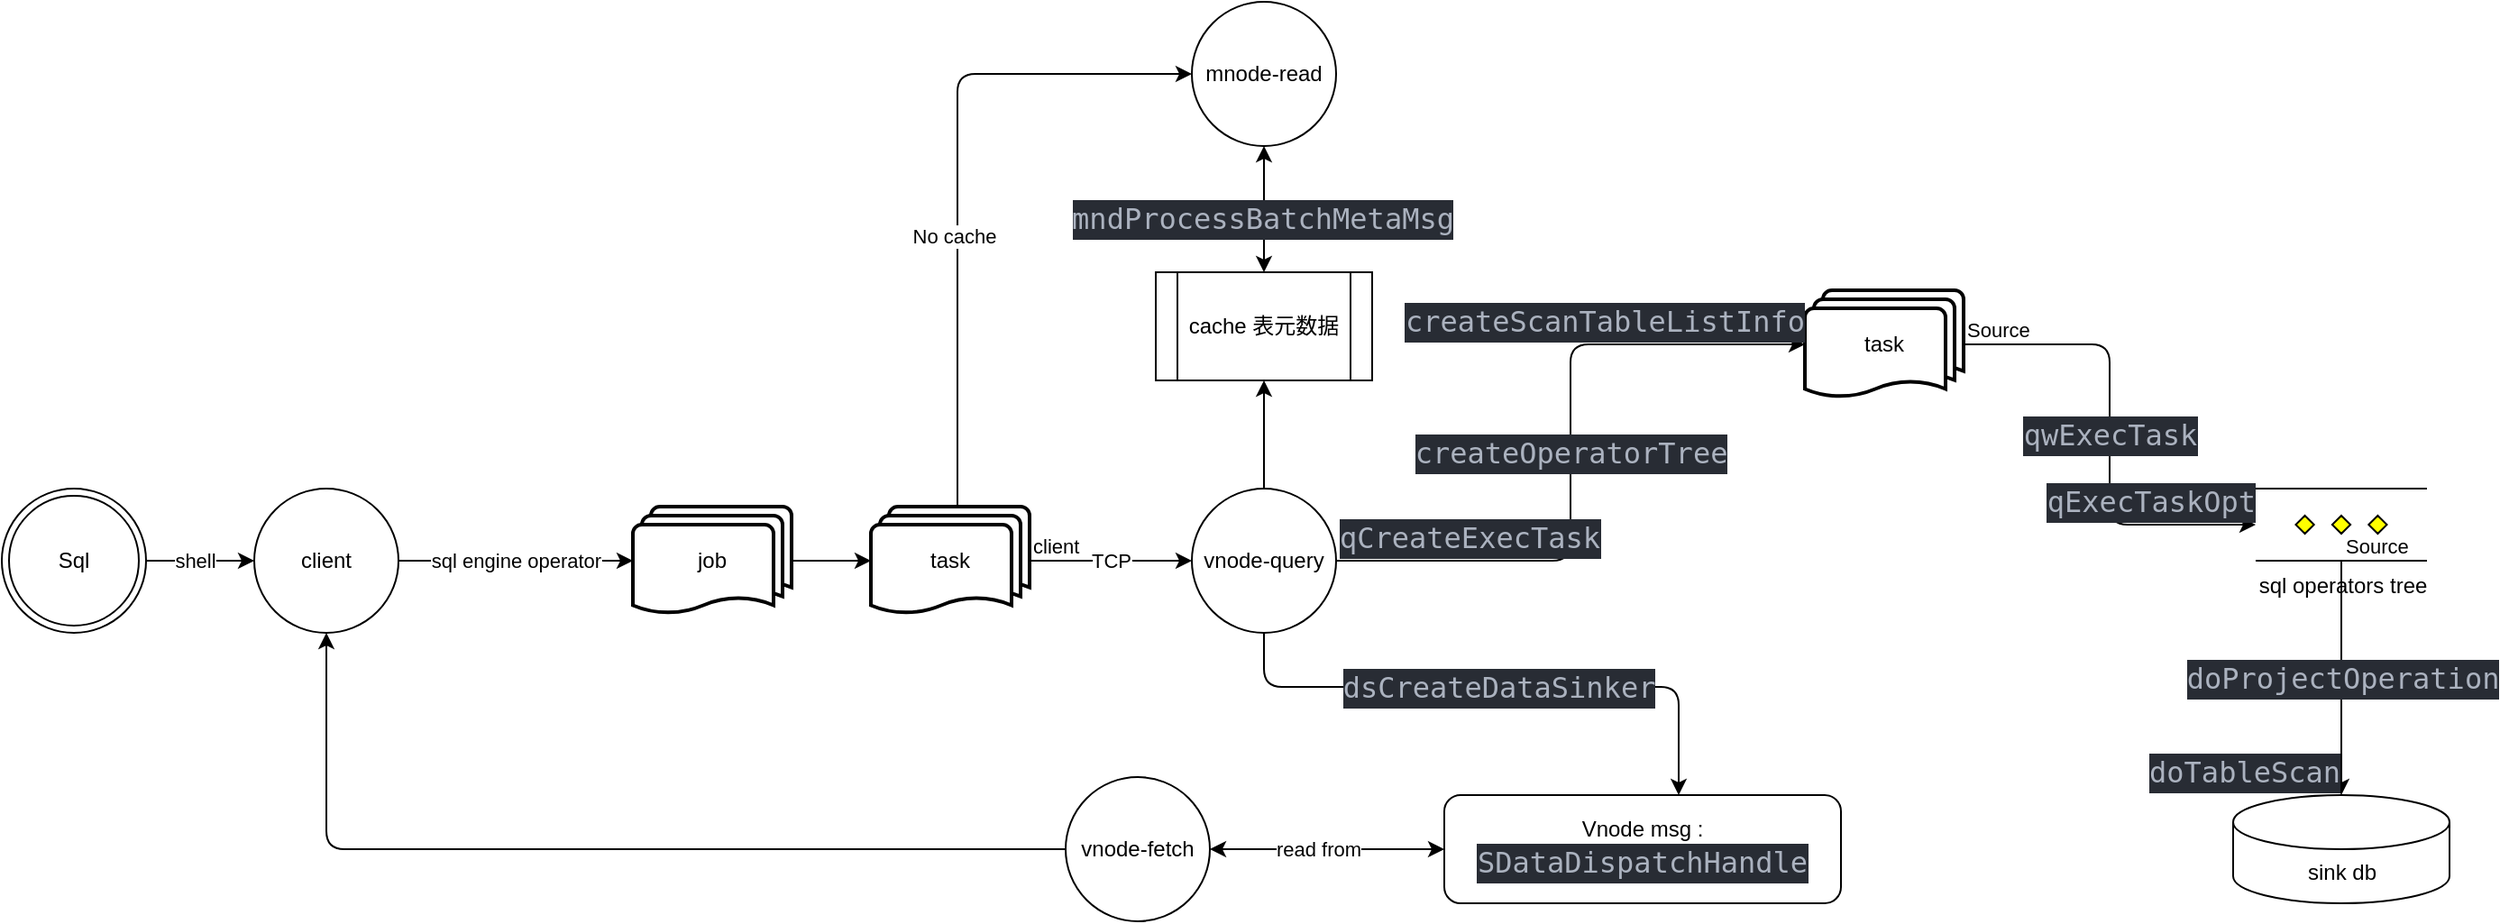 <mxfile version="21.1.6" type="github">
  <diagram name="第 1 页" id="pvW5DdFDqltU3lUuFQCv">
    <mxGraphModel dx="2284" dy="1864" grid="1" gridSize="10" guides="1" tooltips="1" connect="1" arrows="1" fold="1" page="1" pageScale="1" pageWidth="850" pageHeight="1100" math="0" shadow="0">
      <root>
        <mxCell id="0" />
        <mxCell id="1" parent="0" />
        <mxCell id="CJ5wkjtlqgmqb4swZ3ES-1" value="" style="endArrow=classic;html=1;rounded=0;" edge="1" parent="1" source="CJ5wkjtlqgmqb4swZ3ES-8" target="CJ5wkjtlqgmqb4swZ3ES-14">
          <mxGeometry relative="1" as="geometry">
            <mxPoint x="380" y="180.5" as="sourcePoint" />
            <mxPoint x="530" y="180" as="targetPoint" />
          </mxGeometry>
        </mxCell>
        <mxCell id="CJ5wkjtlqgmqb4swZ3ES-2" value="TCP" style="edgeLabel;resizable=0;html=1;align=center;verticalAlign=middle;" connectable="0" vertex="1" parent="CJ5wkjtlqgmqb4swZ3ES-1">
          <mxGeometry relative="1" as="geometry" />
        </mxCell>
        <mxCell id="CJ5wkjtlqgmqb4swZ3ES-3" value="client" style="edgeLabel;resizable=0;html=1;align=left;verticalAlign=bottom;" connectable="0" vertex="1" parent="CJ5wkjtlqgmqb4swZ3ES-1">
          <mxGeometry x="-1" relative="1" as="geometry" />
        </mxCell>
        <mxCell id="CJ5wkjtlqgmqb4swZ3ES-4" style="edgeStyle=orthogonalEdgeStyle;rounded=0;orthogonalLoop=1;jettySize=auto;html=1;exitX=1;exitY=0.5;exitDx=0;exitDy=0;exitPerimeter=0;entryX=0;entryY=0.5;entryDx=0;entryDy=0;entryPerimeter=0;" edge="1" parent="1" source="CJ5wkjtlqgmqb4swZ3ES-5" target="CJ5wkjtlqgmqb4swZ3ES-8">
          <mxGeometry relative="1" as="geometry" />
        </mxCell>
        <mxCell id="CJ5wkjtlqgmqb4swZ3ES-5" value="job" style="strokeWidth=2;html=1;shape=mxgraph.flowchart.multi-document;whiteSpace=wrap;" vertex="1" parent="1">
          <mxGeometry x="220" y="150" width="88" height="60" as="geometry" />
        </mxCell>
        <mxCell id="CJ5wkjtlqgmqb4swZ3ES-49" style="edgeStyle=orthogonalEdgeStyle;rounded=0;orthogonalLoop=1;jettySize=auto;html=1;" edge="1" parent="1" source="CJ5wkjtlqgmqb4swZ3ES-6" target="CJ5wkjtlqgmqb4swZ3ES-47">
          <mxGeometry relative="1" as="geometry" />
        </mxCell>
        <mxCell id="CJ5wkjtlqgmqb4swZ3ES-56" value="shell" style="edgeLabel;html=1;align=center;verticalAlign=middle;resizable=0;points=[];" vertex="1" connectable="0" parent="CJ5wkjtlqgmqb4swZ3ES-49">
          <mxGeometry x="0.218" y="-3" relative="1" as="geometry">
            <mxPoint x="-10" y="-3" as="offset" />
          </mxGeometry>
        </mxCell>
        <mxCell id="CJ5wkjtlqgmqb4swZ3ES-6" value="&lt;div&gt;Sql&lt;/div&gt;" style="ellipse;shape=doubleEllipse;whiteSpace=wrap;html=1;aspect=fixed;" vertex="1" parent="1">
          <mxGeometry x="-130" y="140" width="80" height="80" as="geometry" />
        </mxCell>
        <mxCell id="CJ5wkjtlqgmqb4swZ3ES-65" style="edgeStyle=orthogonalEdgeStyle;rounded=1;orthogonalLoop=1;jettySize=auto;html=1;entryX=0;entryY=0.5;entryDx=0;entryDy=0;" edge="1" parent="1" source="CJ5wkjtlqgmqb4swZ3ES-8" target="CJ5wkjtlqgmqb4swZ3ES-16">
          <mxGeometry relative="1" as="geometry">
            <Array as="points">
              <mxPoint x="400" y="-90" />
            </Array>
          </mxGeometry>
        </mxCell>
        <mxCell id="CJ5wkjtlqgmqb4swZ3ES-66" value="No cache" style="edgeLabel;html=1;align=center;verticalAlign=middle;resizable=0;points=[];" vertex="1" connectable="0" parent="CJ5wkjtlqgmqb4swZ3ES-65">
          <mxGeometry x="-0.189" y="2" relative="1" as="geometry">
            <mxPoint as="offset" />
          </mxGeometry>
        </mxCell>
        <mxCell id="CJ5wkjtlqgmqb4swZ3ES-8" value="task" style="strokeWidth=2;html=1;shape=mxgraph.flowchart.multi-document;whiteSpace=wrap;" vertex="1" parent="1">
          <mxGeometry x="352" y="150" width="88" height="60" as="geometry" />
        </mxCell>
        <mxCell id="CJ5wkjtlqgmqb4swZ3ES-9" value="" style="endArrow=classic;html=1;rounded=0;" edge="1" parent="1" source="CJ5wkjtlqgmqb4swZ3ES-47" target="CJ5wkjtlqgmqb4swZ3ES-5">
          <mxGeometry relative="1" as="geometry">
            <mxPoint x="460" y="50" as="sourcePoint" />
            <mxPoint x="620" y="50" as="targetPoint" />
          </mxGeometry>
        </mxCell>
        <mxCell id="CJ5wkjtlqgmqb4swZ3ES-10" value="sql engine operator" style="edgeLabel;resizable=0;html=1;align=center;verticalAlign=middle;" connectable="0" vertex="1" parent="CJ5wkjtlqgmqb4swZ3ES-9">
          <mxGeometry relative="1" as="geometry" />
        </mxCell>
        <mxCell id="CJ5wkjtlqgmqb4swZ3ES-44" style="edgeStyle=orthogonalEdgeStyle;rounded=0;orthogonalLoop=1;jettySize=auto;html=1;" edge="1" parent="1" source="CJ5wkjtlqgmqb4swZ3ES-14" target="CJ5wkjtlqgmqb4swZ3ES-43">
          <mxGeometry relative="1" as="geometry" />
        </mxCell>
        <mxCell id="CJ5wkjtlqgmqb4swZ3ES-14" value="vnode-query" style="ellipse;whiteSpace=wrap;html=1;aspect=fixed;" vertex="1" parent="1">
          <mxGeometry x="530" y="140" width="80" height="80" as="geometry" />
        </mxCell>
        <mxCell id="CJ5wkjtlqgmqb4swZ3ES-16" value="mnode-read" style="ellipse;whiteSpace=wrap;html=1;aspect=fixed;" vertex="1" parent="1">
          <mxGeometry x="530" y="-130" width="80" height="80" as="geometry" />
        </mxCell>
        <mxCell id="CJ5wkjtlqgmqb4swZ3ES-50" style="edgeStyle=orthogonalEdgeStyle;rounded=1;orthogonalLoop=1;jettySize=auto;html=1;entryX=0.5;entryY=1;entryDx=0;entryDy=0;" edge="1" parent="1" source="CJ5wkjtlqgmqb4swZ3ES-17" target="CJ5wkjtlqgmqb4swZ3ES-47">
          <mxGeometry relative="1" as="geometry" />
        </mxCell>
        <mxCell id="CJ5wkjtlqgmqb4swZ3ES-17" value="vnode-fetch" style="ellipse;whiteSpace=wrap;html=1;aspect=fixed;" vertex="1" parent="1">
          <mxGeometry x="460" y="300" width="80" height="80" as="geometry" />
        </mxCell>
        <mxCell id="CJ5wkjtlqgmqb4swZ3ES-22" value="task" style="strokeWidth=2;html=1;shape=mxgraph.flowchart.multi-document;whiteSpace=wrap;" vertex="1" parent="1">
          <mxGeometry x="870" y="30" width="88" height="60" as="geometry" />
        </mxCell>
        <mxCell id="CJ5wkjtlqgmqb4swZ3ES-23" value="" style="endArrow=classic;html=1;rounded=1;edgeStyle=elbowEdgeStyle;" edge="1" parent="1" source="CJ5wkjtlqgmqb4swZ3ES-14" target="CJ5wkjtlqgmqb4swZ3ES-22">
          <mxGeometry relative="1" as="geometry">
            <mxPoint x="1040" y="40" as="sourcePoint" />
            <mxPoint x="930" y="50" as="targetPoint" />
          </mxGeometry>
        </mxCell>
        <mxCell id="CJ5wkjtlqgmqb4swZ3ES-24" value="&lt;div style=&quot;color: rgb(171, 178, 191); background-color: rgb(40, 44, 52); font-family: &amp;quot;Cascadia Code&amp;quot;, &amp;quot;Cascadia Code&amp;quot;, monospace, &amp;quot;Droid Sans Mono&amp;quot;, &amp;quot;monospace&amp;quot;, monospace; font-weight: normal; font-size: 16px; line-height: 22px;&quot;&gt;&lt;div&gt;createOperatorTree&lt;/div&gt;&lt;/div&gt;" style="edgeLabel;resizable=0;html=1;align=center;verticalAlign=middle;" connectable="0" vertex="1" parent="CJ5wkjtlqgmqb4swZ3ES-23">
          <mxGeometry relative="1" as="geometry" />
        </mxCell>
        <mxCell id="CJ5wkjtlqgmqb4swZ3ES-25" value="&lt;div style=&quot;color: rgb(171, 178, 191); background-color: rgb(40, 44, 52); font-family: &amp;quot;Cascadia Code&amp;quot;, &amp;quot;Cascadia Code&amp;quot;, monospace, &amp;quot;Droid Sans Mono&amp;quot;, &amp;quot;monospace&amp;quot;, monospace; font-weight: normal; font-size: 16px; line-height: 22px;&quot;&gt;&lt;div&gt;qCreateExecTask&lt;/div&gt;&lt;/div&gt;" style="edgeLabel;resizable=0;html=1;align=left;verticalAlign=bottom;" connectable="0" vertex="1" parent="CJ5wkjtlqgmqb4swZ3ES-23">
          <mxGeometry x="-1" relative="1" as="geometry" />
        </mxCell>
        <mxCell id="CJ5wkjtlqgmqb4swZ3ES-26" value="&lt;div style=&quot;color: rgb(171, 178, 191); background-color: rgb(40, 44, 52); font-family: &amp;quot;Cascadia Code&amp;quot;, &amp;quot;Cascadia Code&amp;quot;, monospace, &amp;quot;Droid Sans Mono&amp;quot;, &amp;quot;monospace&amp;quot;, monospace; font-weight: normal; font-size: 16px; line-height: 22px;&quot;&gt;&lt;div&gt;createScanTableListInfo&lt;/div&gt;&lt;/div&gt;" style="edgeLabel;resizable=0;html=1;align=right;verticalAlign=bottom;" connectable="0" vertex="1" parent="CJ5wkjtlqgmqb4swZ3ES-23">
          <mxGeometry x="1" relative="1" as="geometry" />
        </mxCell>
        <mxCell id="CJ5wkjtlqgmqb4swZ3ES-27" value="" style="endArrow=classic;html=1;rounded=1;edgeStyle=orthogonalEdgeStyle;" edge="1" parent="1" source="CJ5wkjtlqgmqb4swZ3ES-14" target="CJ5wkjtlqgmqb4swZ3ES-52">
          <mxGeometry relative="1" as="geometry">
            <mxPoint x="890" y="30" as="sourcePoint" />
            <mxPoint x="1010" y="240" as="targetPoint" />
            <Array as="points">
              <mxPoint x="570" y="250" />
              <mxPoint x="800" y="250" />
            </Array>
          </mxGeometry>
        </mxCell>
        <mxCell id="CJ5wkjtlqgmqb4swZ3ES-28" value="&lt;div style=&quot;color: rgb(171, 178, 191); background-color: rgb(40, 44, 52); font-family: &amp;quot;Cascadia Code&amp;quot;, &amp;quot;Cascadia Code&amp;quot;, monospace, &amp;quot;Droid Sans Mono&amp;quot;, &amp;quot;monospace&amp;quot;, monospace; font-weight: normal; font-size: 16px; line-height: 22px;&quot;&gt;&lt;div&gt;dsCreateDataSinker&lt;/div&gt;&lt;/div&gt;" style="edgeLabel;resizable=0;html=1;align=center;verticalAlign=middle;" connectable="0" vertex="1" parent="CJ5wkjtlqgmqb4swZ3ES-27">
          <mxGeometry relative="1" as="geometry" />
        </mxCell>
        <mxCell id="CJ5wkjtlqgmqb4swZ3ES-31" value="" style="endArrow=classic;html=1;rounded=1;edgeStyle=elbowEdgeStyle;" edge="1" parent="1" source="CJ5wkjtlqgmqb4swZ3ES-22" target="CJ5wkjtlqgmqb4swZ3ES-35">
          <mxGeometry relative="1" as="geometry">
            <mxPoint x="1000" y="180" as="sourcePoint" />
            <mxPoint x="1390" y="270" as="targetPoint" />
          </mxGeometry>
        </mxCell>
        <mxCell id="CJ5wkjtlqgmqb4swZ3ES-32" value="&lt;div style=&quot;color: rgb(171, 178, 191); background-color: rgb(40, 44, 52); font-family: &amp;quot;Cascadia Code&amp;quot;, &amp;quot;Cascadia Code&amp;quot;, monospace, &amp;quot;Droid Sans Mono&amp;quot;, &amp;quot;monospace&amp;quot;, monospace; font-weight: normal; font-size: 16px; line-height: 22px;&quot;&gt;&lt;div&gt;qwExecTask&lt;/div&gt;&lt;/div&gt;" style="edgeLabel;resizable=0;html=1;align=center;verticalAlign=middle;" connectable="0" vertex="1" parent="CJ5wkjtlqgmqb4swZ3ES-31">
          <mxGeometry relative="1" as="geometry" />
        </mxCell>
        <mxCell id="CJ5wkjtlqgmqb4swZ3ES-33" value="Source" style="edgeLabel;resizable=0;html=1;align=left;verticalAlign=bottom;" connectable="0" vertex="1" parent="CJ5wkjtlqgmqb4swZ3ES-31">
          <mxGeometry x="-1" relative="1" as="geometry" />
        </mxCell>
        <mxCell id="CJ5wkjtlqgmqb4swZ3ES-34" value="&lt;div style=&quot;color: rgb(171, 178, 191); background-color: rgb(40, 44, 52); font-family: &amp;quot;Cascadia Code&amp;quot;, &amp;quot;Cascadia Code&amp;quot;, monospace, &amp;quot;Droid Sans Mono&amp;quot;, &amp;quot;monospace&amp;quot;, monospace; font-weight: normal; font-size: 16px; line-height: 22px;&quot;&gt;&lt;div&gt;qExecTaskOpt&lt;/div&gt;&lt;/div&gt;" style="edgeLabel;resizable=0;html=1;align=right;verticalAlign=bottom;" connectable="0" vertex="1" parent="CJ5wkjtlqgmqb4swZ3ES-31">
          <mxGeometry x="1" relative="1" as="geometry" />
        </mxCell>
        <mxCell id="CJ5wkjtlqgmqb4swZ3ES-35" value="sql operators tree" style="verticalLabelPosition=bottom;verticalAlign=top;html=1;shape=mxgraph.flowchart.parallel_mode;pointerEvents=1;fillStyle=auto;" vertex="1" parent="1">
          <mxGeometry x="1120" y="140" width="95" height="40" as="geometry" />
        </mxCell>
        <mxCell id="CJ5wkjtlqgmqb4swZ3ES-36" value="sink db" style="shape=cylinder3;whiteSpace=wrap;html=1;boundedLbl=1;backgroundOutline=1;size=15;" vertex="1" parent="1">
          <mxGeometry x="1107.5" y="310" width="120" height="60" as="geometry" />
        </mxCell>
        <mxCell id="CJ5wkjtlqgmqb4swZ3ES-43" value="cache 表元数据" style="shape=process;whiteSpace=wrap;html=1;backgroundOutline=1;" vertex="1" parent="1">
          <mxGeometry x="510" y="20" width="120" height="60" as="geometry" />
        </mxCell>
        <mxCell id="CJ5wkjtlqgmqb4swZ3ES-45" value="" style="endArrow=classic;startArrow=classic;html=1;rounded=0;" edge="1" parent="1" source="CJ5wkjtlqgmqb4swZ3ES-16" target="CJ5wkjtlqgmqb4swZ3ES-43">
          <mxGeometry width="50" height="50" relative="1" as="geometry">
            <mxPoint x="660" y="610" as="sourcePoint" />
            <mxPoint x="830" y="340" as="targetPoint" />
          </mxGeometry>
        </mxCell>
        <mxCell id="CJ5wkjtlqgmqb4swZ3ES-46" value="&lt;div style=&quot;color: rgb(171, 178, 191); background-color: rgb(40, 44, 52); font-family: &amp;quot;Cascadia Code&amp;quot;, &amp;quot;Cascadia Code&amp;quot;, monospace, &amp;quot;Droid Sans Mono&amp;quot;, &amp;quot;monospace&amp;quot;, monospace; font-weight: normal; font-size: 16px; line-height: 22px;&quot;&gt;&lt;div&gt;mndProcessBatchMetaMsg&lt;/div&gt;&lt;/div&gt;" style="edgeLabel;html=1;align=center;verticalAlign=middle;resizable=0;points=[];" vertex="1" connectable="0" parent="CJ5wkjtlqgmqb4swZ3ES-45">
          <mxGeometry x="0.122" y="-1" relative="1" as="geometry">
            <mxPoint as="offset" />
          </mxGeometry>
        </mxCell>
        <mxCell id="CJ5wkjtlqgmqb4swZ3ES-47" value="client" style="ellipse;whiteSpace=wrap;html=1;aspect=fixed;" vertex="1" parent="1">
          <mxGeometry x="10" y="140" width="80" height="80" as="geometry" />
        </mxCell>
        <mxCell id="CJ5wkjtlqgmqb4swZ3ES-52" value="Vnode msg : &lt;br&gt;&lt;div style=&quot;color: rgb(171, 178, 191); background-color: rgb(40, 44, 52); font-family: &amp;quot;Cascadia Code&amp;quot;, &amp;quot;Cascadia Code&amp;quot;, monospace, &amp;quot;Droid Sans Mono&amp;quot;, &amp;quot;monospace&amp;quot;, monospace; font-weight: normal; font-size: 16px; line-height: 22px;&quot;&gt;&lt;div&gt;SDataDispatchHandle&lt;/div&gt;&lt;/div&gt;" style="rounded=1;whiteSpace=wrap;html=1;" vertex="1" parent="1">
          <mxGeometry x="670" y="310" width="220" height="60" as="geometry" />
        </mxCell>
        <mxCell id="CJ5wkjtlqgmqb4swZ3ES-57" value="" style="endArrow=classic;html=1;rounded=0;" edge="1" parent="1" source="CJ5wkjtlqgmqb4swZ3ES-35" target="CJ5wkjtlqgmqb4swZ3ES-36">
          <mxGeometry relative="1" as="geometry">
            <mxPoint x="1600" y="170" as="sourcePoint" />
            <mxPoint x="1830" y="450" as="targetPoint" />
          </mxGeometry>
        </mxCell>
        <mxCell id="CJ5wkjtlqgmqb4swZ3ES-58" value="&lt;div style=&quot;color: rgb(171, 178, 191); background-color: rgb(40, 44, 52); font-family: &amp;quot;Cascadia Code&amp;quot;, &amp;quot;Cascadia Code&amp;quot;, monospace, &amp;quot;Droid Sans Mono&amp;quot;, &amp;quot;monospace&amp;quot;, monospace; font-weight: normal; font-size: 16px; line-height: 22px;&quot;&gt;&lt;div&gt;doProjectOperation&lt;/div&gt;&lt;/div&gt;" style="edgeLabel;resizable=0;html=1;align=center;verticalAlign=middle;" connectable="0" vertex="1" parent="CJ5wkjtlqgmqb4swZ3ES-57">
          <mxGeometry relative="1" as="geometry" />
        </mxCell>
        <mxCell id="CJ5wkjtlqgmqb4swZ3ES-59" value="Source" style="edgeLabel;resizable=0;html=1;align=left;verticalAlign=bottom;" connectable="0" vertex="1" parent="CJ5wkjtlqgmqb4swZ3ES-57">
          <mxGeometry x="-1" relative="1" as="geometry" />
        </mxCell>
        <mxCell id="CJ5wkjtlqgmqb4swZ3ES-60" value="&lt;div style=&quot;color: rgb(171, 178, 191); background-color: rgb(40, 44, 52); font-family: &amp;quot;Cascadia Code&amp;quot;, &amp;quot;Cascadia Code&amp;quot;, monospace, &amp;quot;Droid Sans Mono&amp;quot;, &amp;quot;monospace&amp;quot;, monospace; font-weight: normal; font-size: 16px; line-height: 22px;&quot;&gt;&lt;div&gt;doTableScan&lt;/div&gt;&lt;/div&gt;" style="edgeLabel;resizable=0;html=1;align=right;verticalAlign=bottom;" connectable="0" vertex="1" parent="CJ5wkjtlqgmqb4swZ3ES-57">
          <mxGeometry x="1" relative="1" as="geometry" />
        </mxCell>
        <mxCell id="CJ5wkjtlqgmqb4swZ3ES-63" value="" style="endArrow=classic;startArrow=classic;html=1;rounded=0;" edge="1" parent="1" source="CJ5wkjtlqgmqb4swZ3ES-17" target="CJ5wkjtlqgmqb4swZ3ES-52">
          <mxGeometry width="50" height="50" relative="1" as="geometry">
            <mxPoint x="570" y="490" as="sourcePoint" />
            <mxPoint x="620" y="440" as="targetPoint" />
          </mxGeometry>
        </mxCell>
        <mxCell id="CJ5wkjtlqgmqb4swZ3ES-64" value="&lt;div&gt;read from&lt;/div&gt;" style="edgeLabel;html=1;align=center;verticalAlign=middle;resizable=0;points=[];" vertex="1" connectable="0" parent="CJ5wkjtlqgmqb4swZ3ES-63">
          <mxGeometry x="-0.308" y="-1" relative="1" as="geometry">
            <mxPoint x="15" y="-1" as="offset" />
          </mxGeometry>
        </mxCell>
      </root>
    </mxGraphModel>
  </diagram>
</mxfile>
